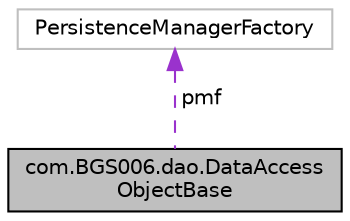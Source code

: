 digraph "com.BGS006.dao.DataAccessObjectBase"
{
 // LATEX_PDF_SIZE
  edge [fontname="Helvetica",fontsize="10",labelfontname="Helvetica",labelfontsize="10"];
  node [fontname="Helvetica",fontsize="10",shape=record];
  Node1 [label="com.BGS006.dao.DataAccess\lObjectBase",height=0.2,width=0.4,color="black", fillcolor="grey75", style="filled", fontcolor="black",tooltip=" "];
  Node2 -> Node1 [dir="back",color="darkorchid3",fontsize="10",style="dashed",label=" pmf" ,fontname="Helvetica"];
  Node2 [label="PersistenceManagerFactory",height=0.2,width=0.4,color="grey75", fillcolor="white", style="filled",tooltip=" "];
}
